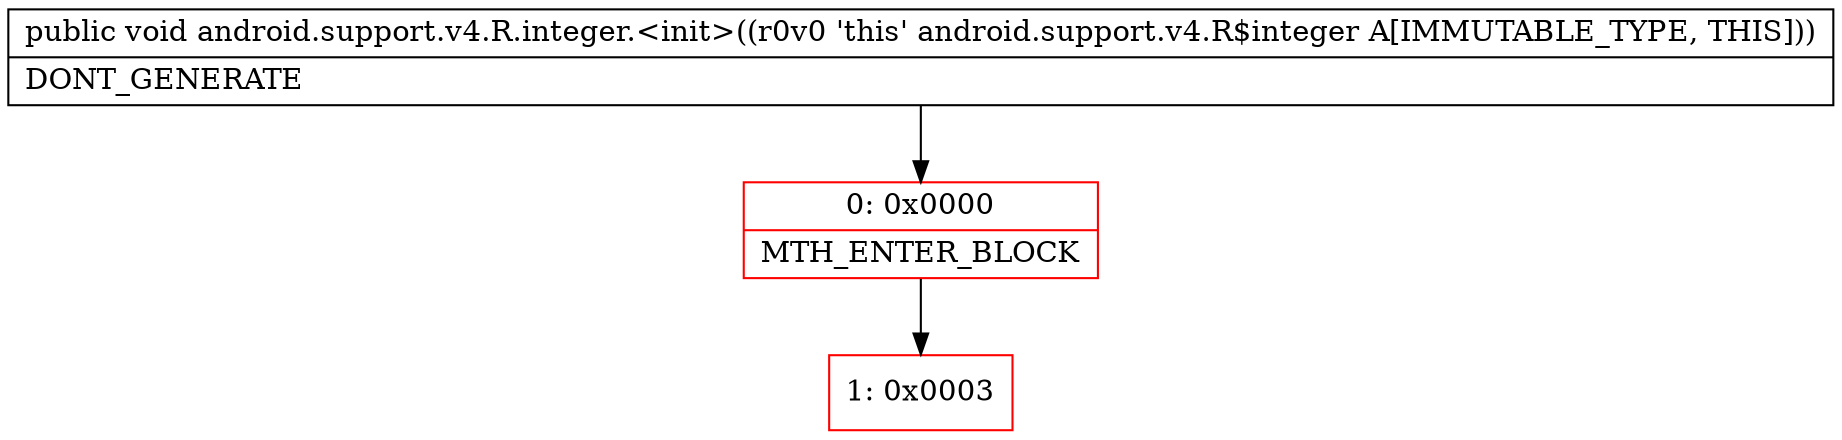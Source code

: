 digraph "CFG forandroid.support.v4.R.integer.\<init\>()V" {
subgraph cluster_Region_1003761585 {
label = "R(0)";
node [shape=record,color=blue];
}
Node_0 [shape=record,color=red,label="{0\:\ 0x0000|MTH_ENTER_BLOCK\l}"];
Node_1 [shape=record,color=red,label="{1\:\ 0x0003}"];
MethodNode[shape=record,label="{public void android.support.v4.R.integer.\<init\>((r0v0 'this' android.support.v4.R$integer A[IMMUTABLE_TYPE, THIS]))  | DONT_GENERATE\l}"];
MethodNode -> Node_0;
Node_0 -> Node_1;
}

